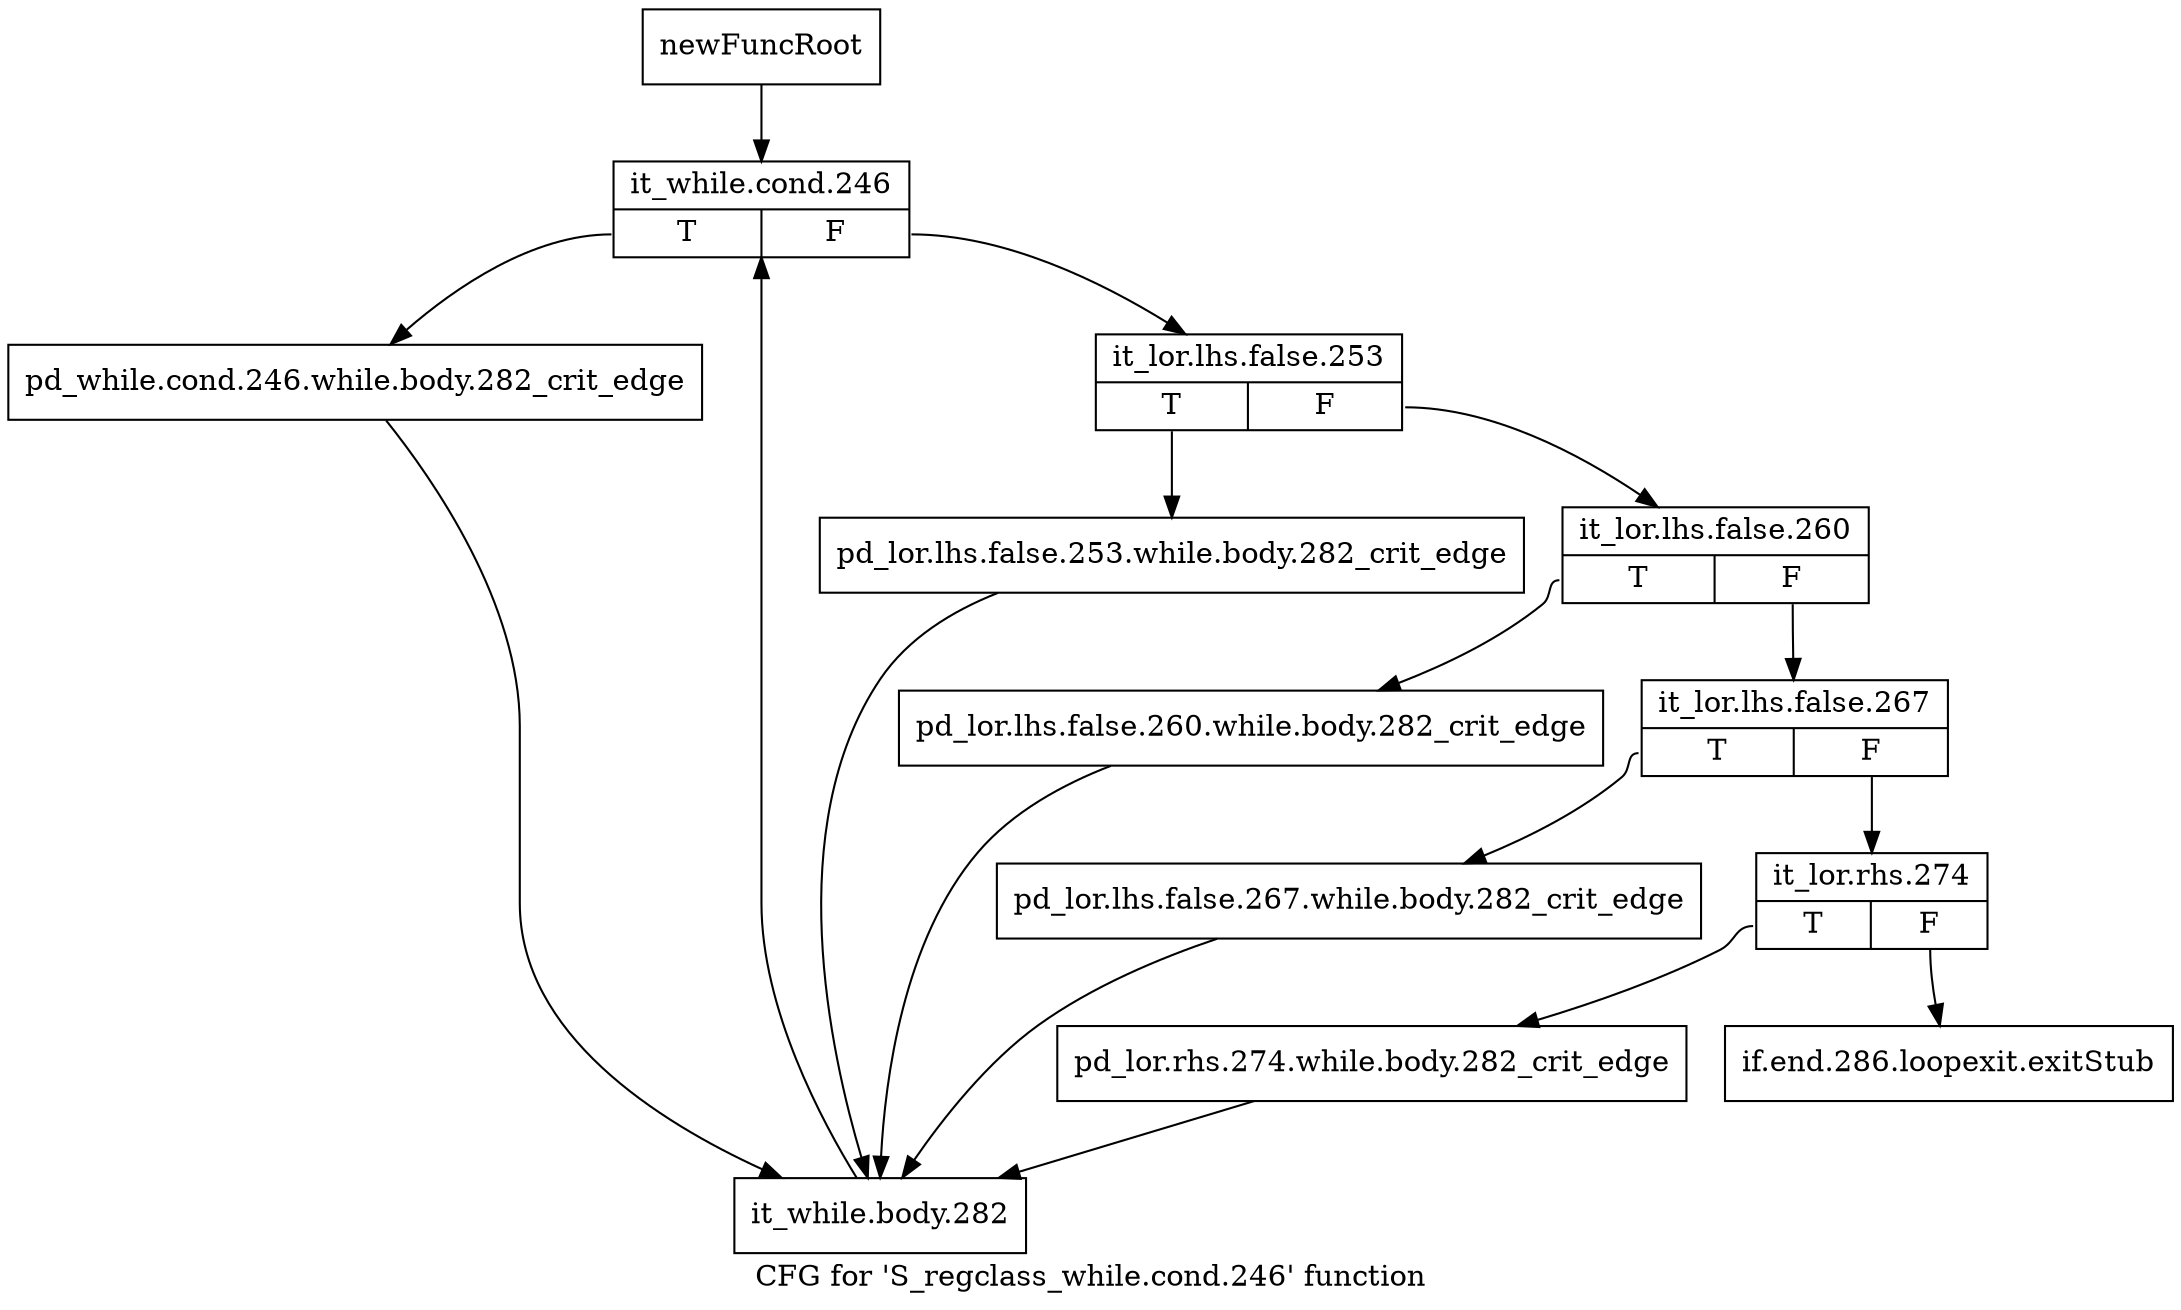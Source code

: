 digraph "CFG for 'S_regclass_while.cond.246' function" {
	label="CFG for 'S_regclass_while.cond.246' function";

	Node0x5240780 [shape=record,label="{newFuncRoot}"];
	Node0x5240780 -> Node0x5240820;
	Node0x52407d0 [shape=record,label="{if.end.286.loopexit.exitStub}"];
	Node0x5240820 [shape=record,label="{it_while.cond.246|{<s0>T|<s1>F}}"];
	Node0x5240820:s0 -> Node0x5240af0;
	Node0x5240820:s1 -> Node0x5240870;
	Node0x5240870 [shape=record,label="{it_lor.lhs.false.253|{<s0>T|<s1>F}}"];
	Node0x5240870:s0 -> Node0x5240aa0;
	Node0x5240870:s1 -> Node0x52408c0;
	Node0x52408c0 [shape=record,label="{it_lor.lhs.false.260|{<s0>T|<s1>F}}"];
	Node0x52408c0:s0 -> Node0x5240a50;
	Node0x52408c0:s1 -> Node0x5240910;
	Node0x5240910 [shape=record,label="{it_lor.lhs.false.267|{<s0>T|<s1>F}}"];
	Node0x5240910:s0 -> Node0x5240a00;
	Node0x5240910:s1 -> Node0x5240960;
	Node0x5240960 [shape=record,label="{it_lor.rhs.274|{<s0>T|<s1>F}}"];
	Node0x5240960:s0 -> Node0x52409b0;
	Node0x5240960:s1 -> Node0x52407d0;
	Node0x52409b0 [shape=record,label="{pd_lor.rhs.274.while.body.282_crit_edge}"];
	Node0x52409b0 -> Node0x5240b40;
	Node0x5240a00 [shape=record,label="{pd_lor.lhs.false.267.while.body.282_crit_edge}"];
	Node0x5240a00 -> Node0x5240b40;
	Node0x5240a50 [shape=record,label="{pd_lor.lhs.false.260.while.body.282_crit_edge}"];
	Node0x5240a50 -> Node0x5240b40;
	Node0x5240aa0 [shape=record,label="{pd_lor.lhs.false.253.while.body.282_crit_edge}"];
	Node0x5240aa0 -> Node0x5240b40;
	Node0x5240af0 [shape=record,label="{pd_while.cond.246.while.body.282_crit_edge}"];
	Node0x5240af0 -> Node0x5240b40;
	Node0x5240b40 [shape=record,label="{it_while.body.282}"];
	Node0x5240b40 -> Node0x5240820;
}
